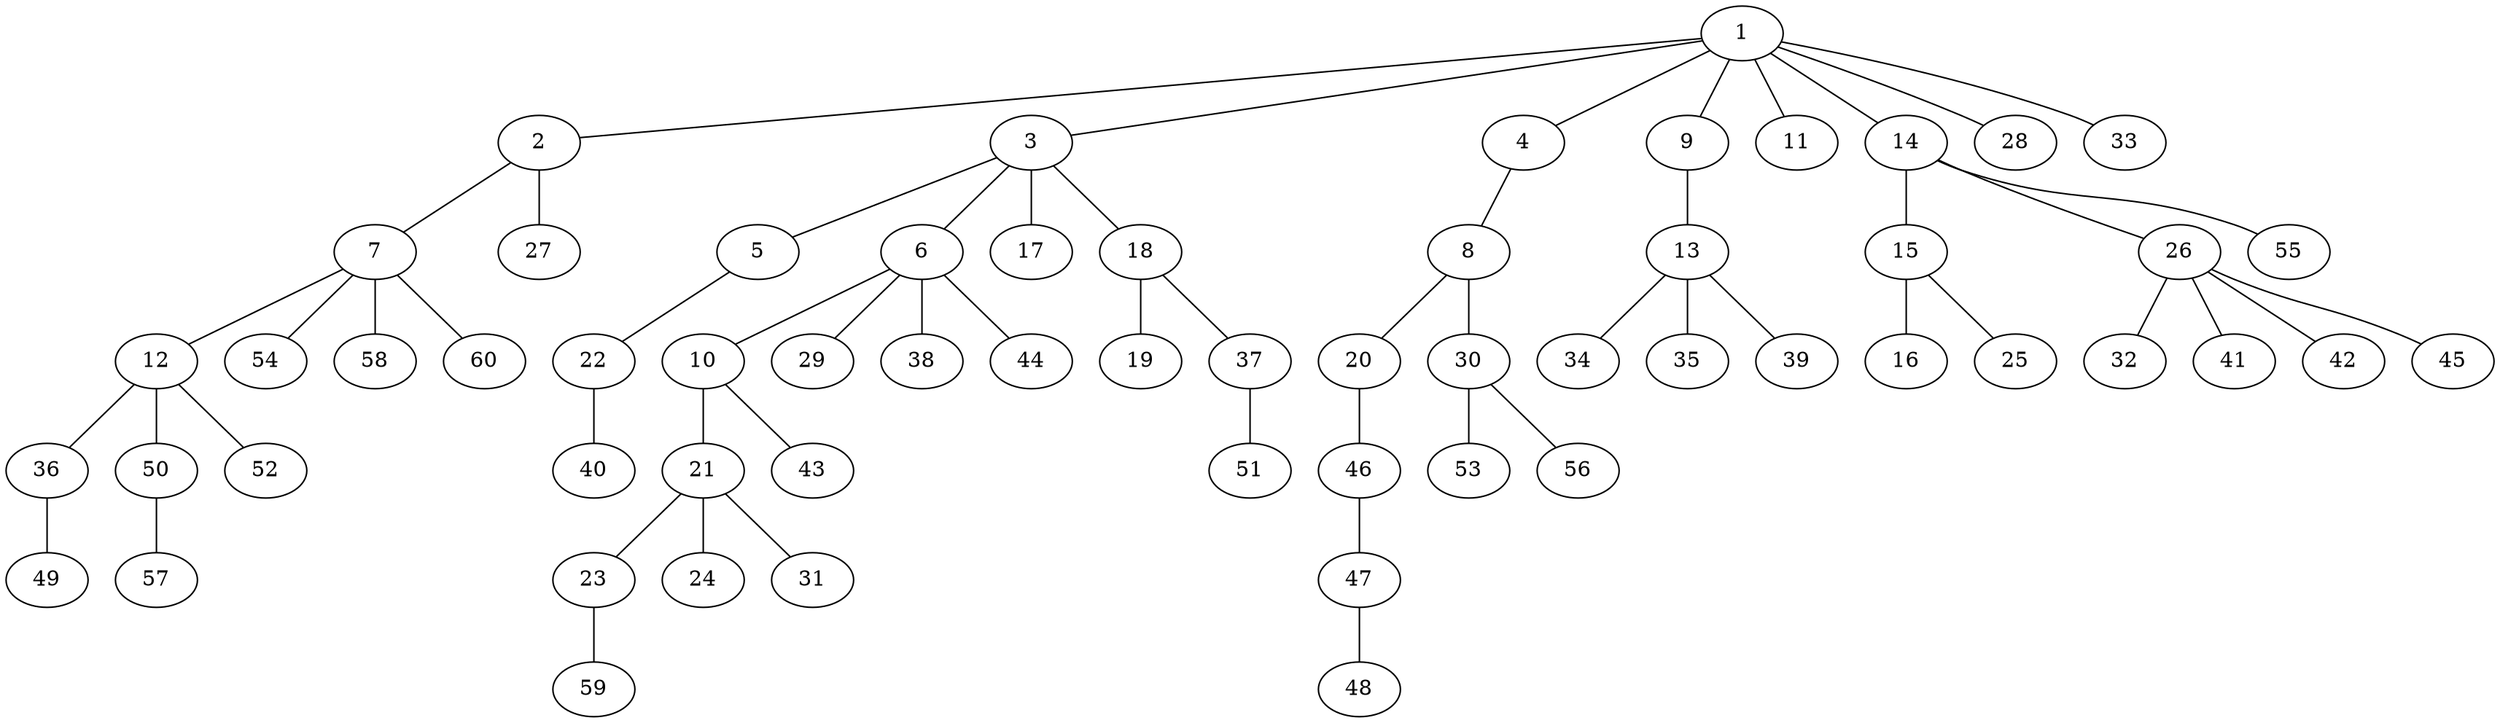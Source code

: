 graph graphname {1--2
1--3
1--4
1--9
1--11
1--14
1--28
1--33
2--7
2--27
3--5
3--6
3--17
3--18
4--8
5--22
6--10
6--29
6--38
6--44
7--12
7--54
7--58
7--60
8--20
8--30
9--13
10--21
10--43
12--36
12--50
12--52
13--34
13--35
13--39
14--15
14--26
14--55
15--16
15--25
18--19
18--37
20--46
21--23
21--24
21--31
22--40
23--59
26--32
26--41
26--42
26--45
30--53
30--56
36--49
37--51
46--47
47--48
50--57
}